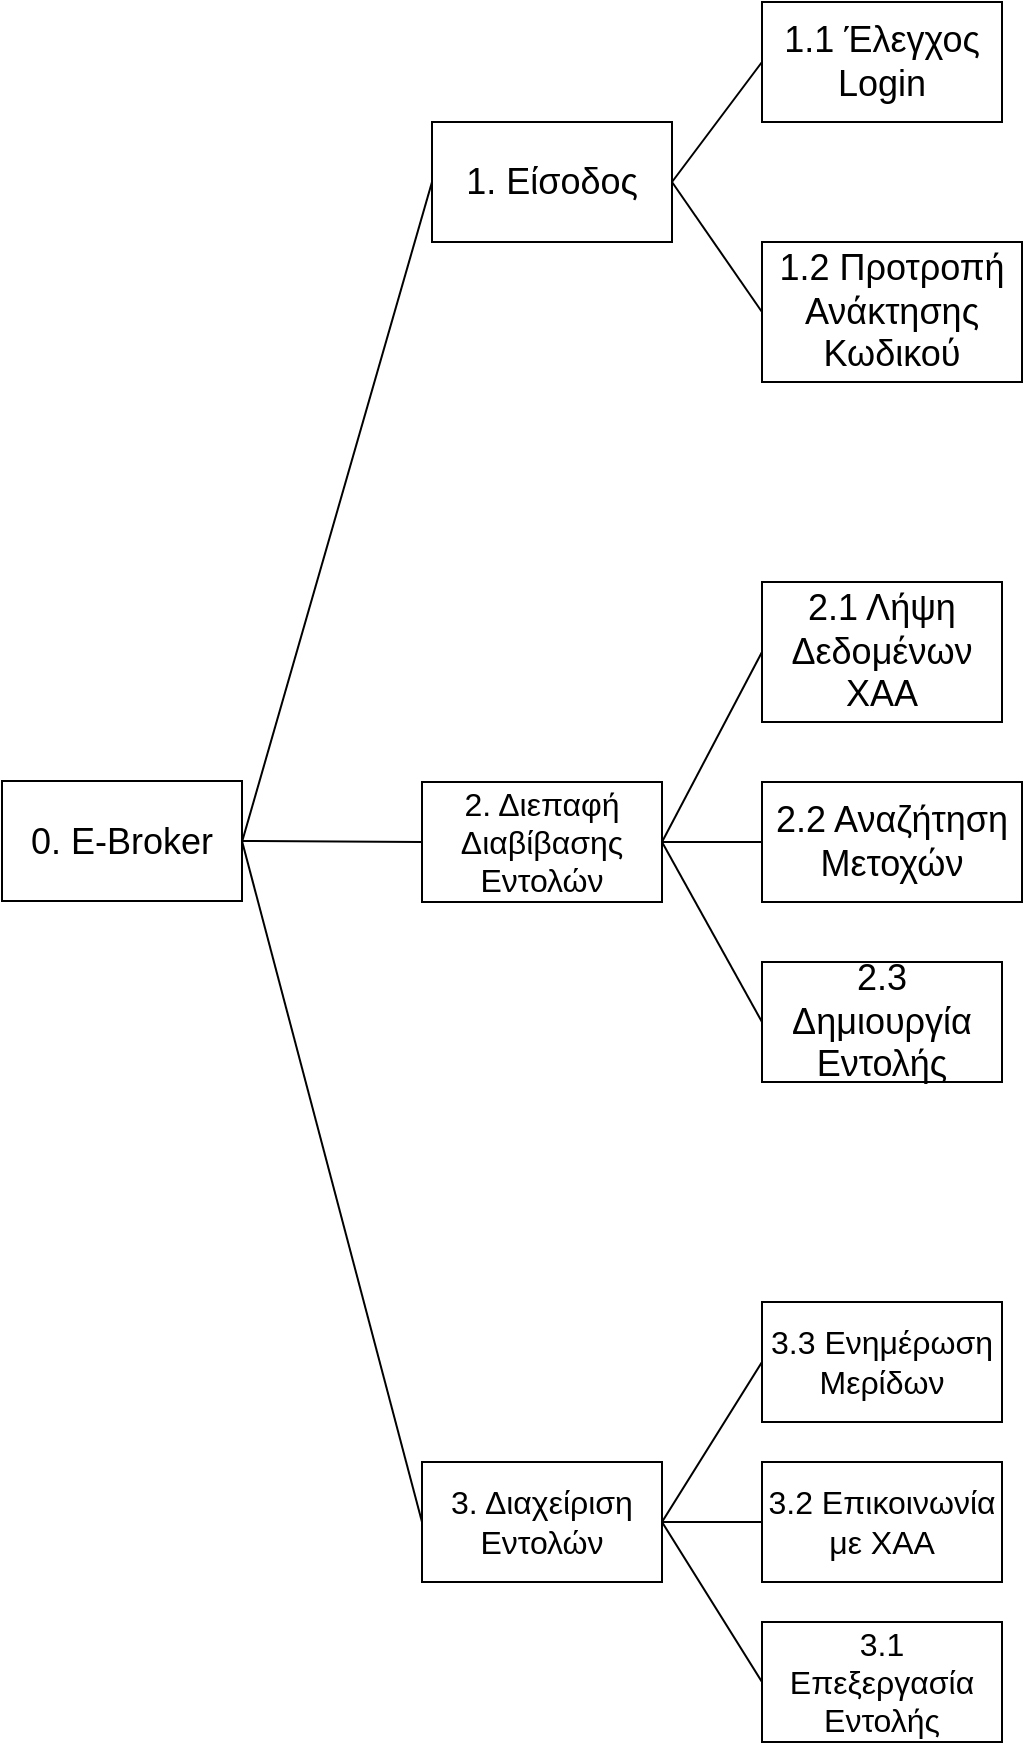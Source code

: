 <mxfile version="10.9.8" type="device"><diagram id="F6Oc-JKpv_YwN35dhImY" name="Page-1"><mxGraphModel dx="2126" dy="901" grid="1" gridSize="10" guides="1" tooltips="1" connect="1" arrows="1" fold="1" page="1" pageScale="1" pageWidth="850" pageHeight="1100" math="0" shadow="0"><root><mxCell id="0"/><mxCell id="1" parent="0"/><mxCell id="rUJQVUOqXNBCAua35Rui-1" value="&lt;font style=&quot;font-size: 18px&quot;&gt;0. E-Broker&lt;/font&gt;" style="rounded=0;whiteSpace=wrap;html=1;" parent="1" vertex="1"><mxGeometry x="20" y="519.5" width="120" height="60" as="geometry"/></mxCell><mxCell id="rUJQVUOqXNBCAua35Rui-2" value="&lt;font style=&quot;font-size: 18px&quot;&gt;1. Είσοδος&lt;/font&gt;" style="rounded=0;whiteSpace=wrap;html=1;" parent="1" vertex="1"><mxGeometry x="235" y="190" width="120" height="60" as="geometry"/></mxCell><mxCell id="rUJQVUOqXNBCAua35Rui-3" value="&lt;font size=&quot;3&quot;&gt;2. Διεπαφή Διαβίβασης Εντολών&lt;/font&gt;" style="rounded=0;whiteSpace=wrap;html=1;" parent="1" vertex="1"><mxGeometry x="230" y="520" width="120" height="60" as="geometry"/></mxCell><mxCell id="rUJQVUOqXNBCAua35Rui-4" value="&lt;font size=&quot;3&quot;&gt;3. Διαχείριση Εντολών&lt;/font&gt;" style="rounded=0;whiteSpace=wrap;html=1;" parent="1" vertex="1"><mxGeometry x="230" y="860" width="120" height="60" as="geometry"/></mxCell><mxCell id="rUJQVUOqXNBCAua35Rui-5" value="" style="endArrow=none;html=1;exitX=0;exitY=0.5;exitDx=0;exitDy=0;" parent="1" source="rUJQVUOqXNBCAua35Rui-2" edge="1"><mxGeometry width="50" height="50" relative="1" as="geometry"><mxPoint x="10" y="280" as="sourcePoint"/><mxPoint x="140" y="550" as="targetPoint"/></mxGeometry></mxCell><mxCell id="rUJQVUOqXNBCAua35Rui-6" value="" style="endArrow=none;html=1;entryX=1;entryY=0.5;entryDx=0;entryDy=0;exitX=0;exitY=0.5;exitDx=0;exitDy=0;" parent="1" source="rUJQVUOqXNBCAua35Rui-3" target="rUJQVUOqXNBCAua35Rui-1" edge="1"><mxGeometry width="50" height="50" relative="1" as="geometry"><mxPoint x="10" y="280" as="sourcePoint"/><mxPoint x="60" y="230" as="targetPoint"/></mxGeometry></mxCell><mxCell id="rUJQVUOqXNBCAua35Rui-7" value="" style="endArrow=none;html=1;entryX=1;entryY=0.5;entryDx=0;entryDy=0;exitX=0;exitY=0.5;exitDx=0;exitDy=0;" parent="1" source="rUJQVUOqXNBCAua35Rui-4" target="rUJQVUOqXNBCAua35Rui-1" edge="1"><mxGeometry width="50" height="50" relative="1" as="geometry"><mxPoint x="10" y="280" as="sourcePoint"/><mxPoint x="60" y="230" as="targetPoint"/></mxGeometry></mxCell><mxCell id="rUJQVUOqXNBCAua35Rui-8" value="&lt;font size=&quot;3&quot;&gt;3.1 Επεξεργασία Εντολής&lt;/font&gt;" style="rounded=0;whiteSpace=wrap;html=1;" parent="1" vertex="1"><mxGeometry x="400" y="940" width="120" height="60" as="geometry"/></mxCell><mxCell id="rUJQVUOqXNBCAua35Rui-10" value="&lt;font size=&quot;3&quot;&gt;3.2 Επικοινωνία με ΧΑΑ&lt;/font&gt;" style="rounded=0;whiteSpace=wrap;html=1;" parent="1" vertex="1"><mxGeometry x="400" y="860" width="120" height="60" as="geometry"/></mxCell><mxCell id="rUJQVUOqXNBCAua35Rui-11" value="&lt;font size=&quot;3&quot;&gt;3.3 Ενημέρωση Μερίδων&lt;/font&gt;" style="rounded=0;whiteSpace=wrap;html=1;" parent="1" vertex="1"><mxGeometry x="400" y="780" width="120" height="60" as="geometry"/></mxCell><mxCell id="rUJQVUOqXNBCAua35Rui-12" value="" style="endArrow=none;html=1;exitX=0;exitY=0.5;exitDx=0;exitDy=0;entryX=1;entryY=0.5;entryDx=0;entryDy=0;" parent="1" source="rUJQVUOqXNBCAua35Rui-8" target="rUJQVUOqXNBCAua35Rui-4" edge="1"><mxGeometry width="50" height="50" relative="1" as="geometry"><mxPoint x="10" y="420" as="sourcePoint"/><mxPoint x="350" y="740" as="targetPoint"/></mxGeometry></mxCell><mxCell id="rUJQVUOqXNBCAua35Rui-14" value="" style="endArrow=none;html=1;entryX=1;entryY=0.5;entryDx=0;entryDy=0;exitX=0;exitY=0.5;exitDx=0;exitDy=0;" parent="1" source="rUJQVUOqXNBCAua35Rui-10" target="rUJQVUOqXNBCAua35Rui-4" edge="1"><mxGeometry width="50" height="50" relative="1" as="geometry"><mxPoint x="10" y="420" as="sourcePoint"/><mxPoint x="60" y="370" as="targetPoint"/></mxGeometry></mxCell><mxCell id="rUJQVUOqXNBCAua35Rui-15" value="" style="endArrow=none;html=1;entryX=1;entryY=0.5;entryDx=0;entryDy=0;exitX=0;exitY=0.5;exitDx=0;exitDy=0;" parent="1" source="rUJQVUOqXNBCAua35Rui-11" target="rUJQVUOqXNBCAua35Rui-4" edge="1"><mxGeometry width="50" height="50" relative="1" as="geometry"><mxPoint x="10" y="420" as="sourcePoint"/><mxPoint x="60" y="370" as="targetPoint"/></mxGeometry></mxCell><mxCell id="rUJQVUOqXNBCAua35Rui-16" value="&lt;font style=&quot;font-size: 18px&quot;&gt;1.1 Έλεγχος Login&lt;/font&gt;" style="rounded=0;whiteSpace=wrap;html=1;" parent="1" vertex="1"><mxGeometry x="400" y="130" width="120" height="60" as="geometry"/></mxCell><mxCell id="rUJQVUOqXNBCAua35Rui-17" value="&lt;font style=&quot;font-size: 18px&quot;&gt;1.2 Προτροπή Ανάκτησης Κωδικού&lt;/font&gt;" style="rounded=0;whiteSpace=wrap;html=1;" parent="1" vertex="1"><mxGeometry x="400" y="250" width="130" height="70" as="geometry"/></mxCell><mxCell id="rUJQVUOqXNBCAua35Rui-18" value="" style="endArrow=none;html=1;entryX=1;entryY=0.5;entryDx=0;entryDy=0;exitX=0;exitY=0.5;exitDx=0;exitDy=0;" parent="1" source="rUJQVUOqXNBCAua35Rui-16" target="rUJQVUOqXNBCAua35Rui-2" edge="1"><mxGeometry width="50" height="50" relative="1" as="geometry"><mxPoint x="175" y="420" as="sourcePoint"/><mxPoint x="225" y="370" as="targetPoint"/></mxGeometry></mxCell><mxCell id="rUJQVUOqXNBCAua35Rui-19" value="" style="endArrow=none;html=1;entryX=1;entryY=0.5;entryDx=0;entryDy=0;exitX=0;exitY=0.5;exitDx=0;exitDy=0;" parent="1" source="rUJQVUOqXNBCAua35Rui-17" target="rUJQVUOqXNBCAua35Rui-2" edge="1"><mxGeometry width="50" height="50" relative="1" as="geometry"><mxPoint x="175" y="420" as="sourcePoint"/><mxPoint x="225" y="370" as="targetPoint"/></mxGeometry></mxCell><mxCell id="rUJQVUOqXNBCAua35Rui-20" value="&lt;font style=&quot;font-size: 18px&quot;&gt;2.2 Αναζήτηση Μετοχών&lt;/font&gt;" style="rounded=0;whiteSpace=wrap;html=1;" parent="1" vertex="1"><mxGeometry x="400" y="520" width="130" height="60" as="geometry"/></mxCell><mxCell id="rUJQVUOqXNBCAua35Rui-21" value="&lt;font style=&quot;font-size: 18px&quot;&gt;2.1 Λήψη Δεδομένων ΧΑΑ&lt;/font&gt;" style="rounded=0;whiteSpace=wrap;html=1;" parent="1" vertex="1"><mxGeometry x="400" y="420" width="120" height="70" as="geometry"/></mxCell><mxCell id="rUJQVUOqXNBCAua35Rui-22" value="&lt;font style=&quot;font-size: 18px&quot;&gt;2.3 Δημιουργία Εντολής&lt;/font&gt;" style="rounded=0;whiteSpace=wrap;html=1;" parent="1" vertex="1"><mxGeometry x="400" y="610" width="120" height="60" as="geometry"/></mxCell><mxCell id="rUJQVUOqXNBCAua35Rui-23" value="" style="endArrow=none;html=1;entryX=1;entryY=0.5;entryDx=0;entryDy=0;exitX=0;exitY=0.5;exitDx=0;exitDy=0;" parent="1" source="rUJQVUOqXNBCAua35Rui-21" target="rUJQVUOqXNBCAua35Rui-3" edge="1"><mxGeometry width="50" height="50" relative="1" as="geometry"><mxPoint x="410" y="420" as="sourcePoint"/><mxPoint x="460" y="370" as="targetPoint"/></mxGeometry></mxCell><mxCell id="rUJQVUOqXNBCAua35Rui-24" value="" style="endArrow=none;html=1;entryX=1;entryY=0.5;entryDx=0;entryDy=0;exitX=0;exitY=0.5;exitDx=0;exitDy=0;" parent="1" source="rUJQVUOqXNBCAua35Rui-20" target="rUJQVUOqXNBCAua35Rui-3" edge="1"><mxGeometry width="50" height="50" relative="1" as="geometry"><mxPoint x="790" y="320" as="sourcePoint"/><mxPoint x="460" y="370" as="targetPoint"/></mxGeometry></mxCell><mxCell id="rUJQVUOqXNBCAua35Rui-25" value="" style="endArrow=none;html=1;entryX=1;entryY=0.5;entryDx=0;entryDy=0;exitX=0;exitY=0.5;exitDx=0;exitDy=0;" parent="1" source="rUJQVUOqXNBCAua35Rui-22" target="rUJQVUOqXNBCAua35Rui-3" edge="1"><mxGeometry width="50" height="50" relative="1" as="geometry"><mxPoint x="410" y="420" as="sourcePoint"/><mxPoint x="460" y="370" as="targetPoint"/></mxGeometry></mxCell></root></mxGraphModel></diagram></mxfile>